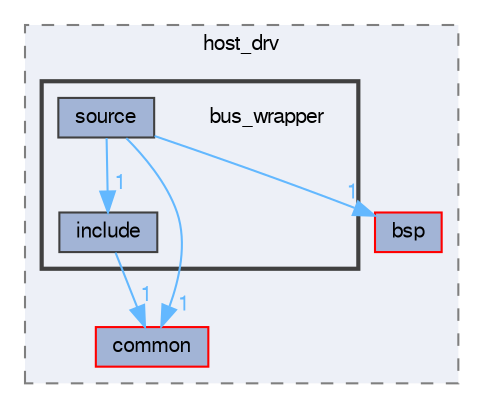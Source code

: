 digraph "bus_wrapper"
{
 // LATEX_PDF_SIZE
  bgcolor="transparent";
  edge [fontname=FreeSans,fontsize=10,labelfontname=FreeSans,labelfontsize=10];
  node [fontname=FreeSans,fontsize=10,shape=box,height=0.2,width=0.4];
  compound=true
  subgraph clusterdir_a65e392e45cf4a236c680a94c68a77ab {
    graph [ bgcolor="#edf0f7", pencolor="grey50", label="host_drv", fontname=FreeSans,fontsize=10 style="filled,dashed", URL="dir_a65e392e45cf4a236c680a94c68a77ab.html",tooltip=""]
  dir_47510aeddcc5d5420ae5e59eb553093c [label="common", fillcolor="#a2b4d6", color="red", style="filled", URL="dir_47510aeddcc5d5420ae5e59eb553093c.html",tooltip=""];
  dir_b9a995f55602f46b44b7b2d1b8df8131 [label="bsp", fillcolor="#a2b4d6", color="red", style="filled", URL="dir_b9a995f55602f46b44b7b2d1b8df8131.html",tooltip=""];
  subgraph clusterdir_219d545101600a7fa8b002cbc8478f46 {
    graph [ bgcolor="#edf0f7", pencolor="grey25", label="", fontname=FreeSans,fontsize=10 style="filled,bold", URL="dir_219d545101600a7fa8b002cbc8478f46.html",tooltip=""]
    dir_219d545101600a7fa8b002cbc8478f46 [shape=plaintext, label="bus_wrapper"];
  dir_91f29a973768456a700b135dbf6d008d [label="include", fillcolor="#a2b4d6", color="grey25", style="filled", URL="dir_91f29a973768456a700b135dbf6d008d.html",tooltip=""];
  dir_73d32e164f003e5c0431acaa9ede78b0 [label="source", fillcolor="#a2b4d6", color="grey25", style="filled", URL="dir_73d32e164f003e5c0431acaa9ede78b0.html",tooltip=""];
  }
  }
  dir_91f29a973768456a700b135dbf6d008d->dir_47510aeddcc5d5420ae5e59eb553093c [headlabel="1", labeldistance=1.5 headhref="dir_000023_000007.html" color="steelblue1" fontcolor="steelblue1"];
  dir_73d32e164f003e5c0431acaa9ede78b0->dir_47510aeddcc5d5420ae5e59eb553093c [headlabel="1", labeldistance=1.5 headhref="dir_000052_000007.html" color="steelblue1" fontcolor="steelblue1"];
  dir_73d32e164f003e5c0431acaa9ede78b0->dir_91f29a973768456a700b135dbf6d008d [headlabel="1", labeldistance=1.5 headhref="dir_000052_000023.html" color="steelblue1" fontcolor="steelblue1"];
  dir_73d32e164f003e5c0431acaa9ede78b0->dir_b9a995f55602f46b44b7b2d1b8df8131 [headlabel="1", labeldistance=1.5 headhref="dir_000052_000002.html" color="steelblue1" fontcolor="steelblue1"];
}
